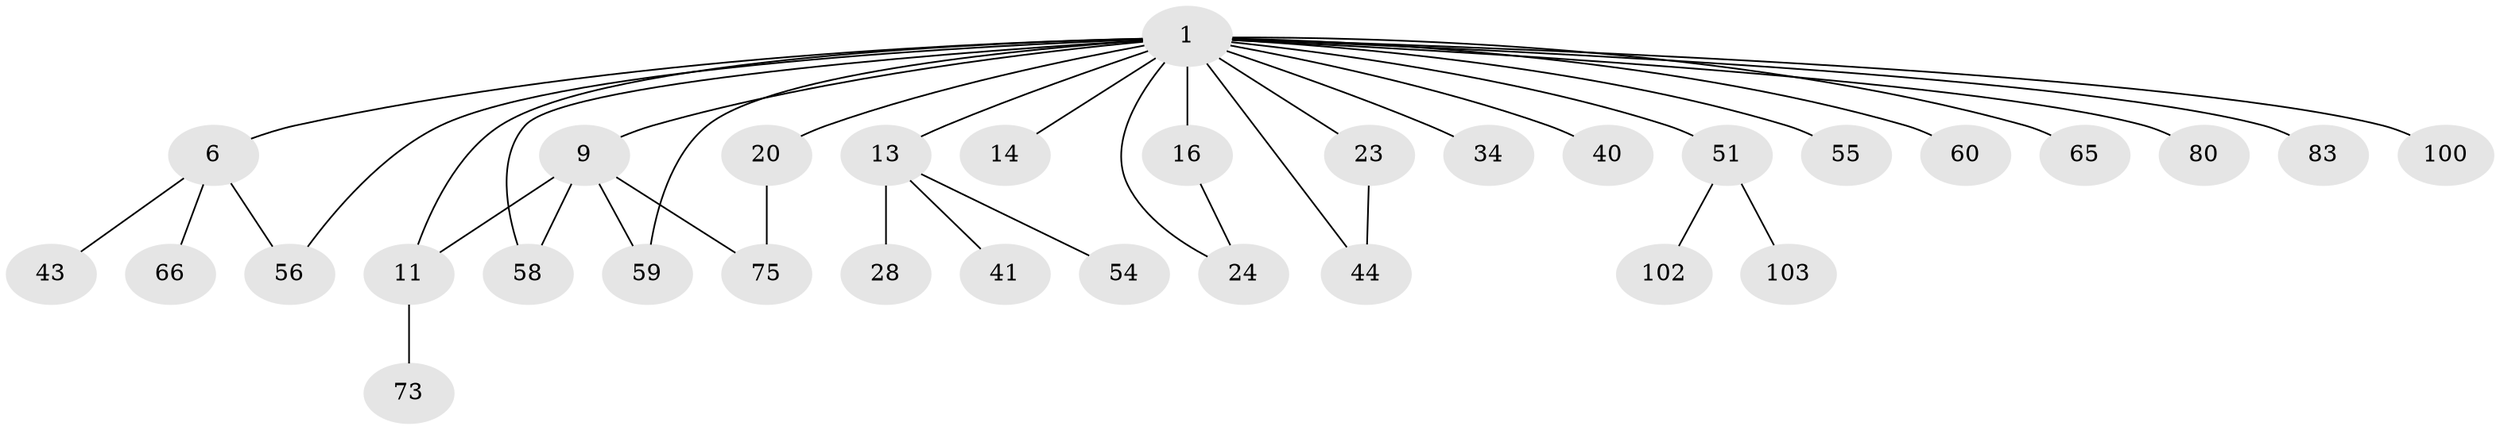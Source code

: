 // original degree distribution, {5: 0.07766990291262135, 6: 0.038834951456310676, 2: 0.24271844660194175, 3: 0.13592233009708737, 4: 0.07766990291262135, 1: 0.42718446601941745}
// Generated by graph-tools (version 1.1) at 2025/17/03/04/25 18:17:01]
// undirected, 32 vertices, 38 edges
graph export_dot {
graph [start="1"]
  node [color=gray90,style=filled];
  1 [super="+3+12+2+95+22"];
  6 [super="+7+53"];
  9 [super="+33"];
  11 [super="+50+57+89+17"];
  13 [super="+25"];
  14 [super="+15"];
  16 [super="+32+42+19"];
  20 [super="+78+92"];
  23 [super="+29"];
  24 [super="+88+93+30"];
  28 [super="+39+71"];
  34 [super="+90+86+46"];
  40 [super="+47"];
  41;
  43 [super="+99"];
  44;
  51 [super="+70"];
  54 [super="+85+69"];
  55;
  56;
  58;
  59;
  60;
  65;
  66;
  73;
  75;
  80;
  83;
  100;
  102;
  103;
  1 -- 80;
  1 -- 34 [weight=2];
  1 -- 6;
  1 -- 24;
  1 -- 60;
  1 -- 14;
  1 -- 40;
  1 -- 9;
  1 -- 11;
  1 -- 44;
  1 -- 13;
  1 -- 16 [weight=3];
  1 -- 83;
  1 -- 20 [weight=2];
  1 -- 51;
  1 -- 23;
  1 -- 55;
  1 -- 58;
  1 -- 59 [weight=2];
  1 -- 56;
  1 -- 100;
  1 -- 65;
  6 -- 56;
  6 -- 66;
  6 -- 43;
  9 -- 58;
  9 -- 75;
  9 -- 59;
  9 -- 11;
  11 -- 73;
  13 -- 41;
  13 -- 28;
  13 -- 54;
  16 -- 24;
  20 -- 75;
  23 -- 44;
  51 -- 102;
  51 -- 103;
}
